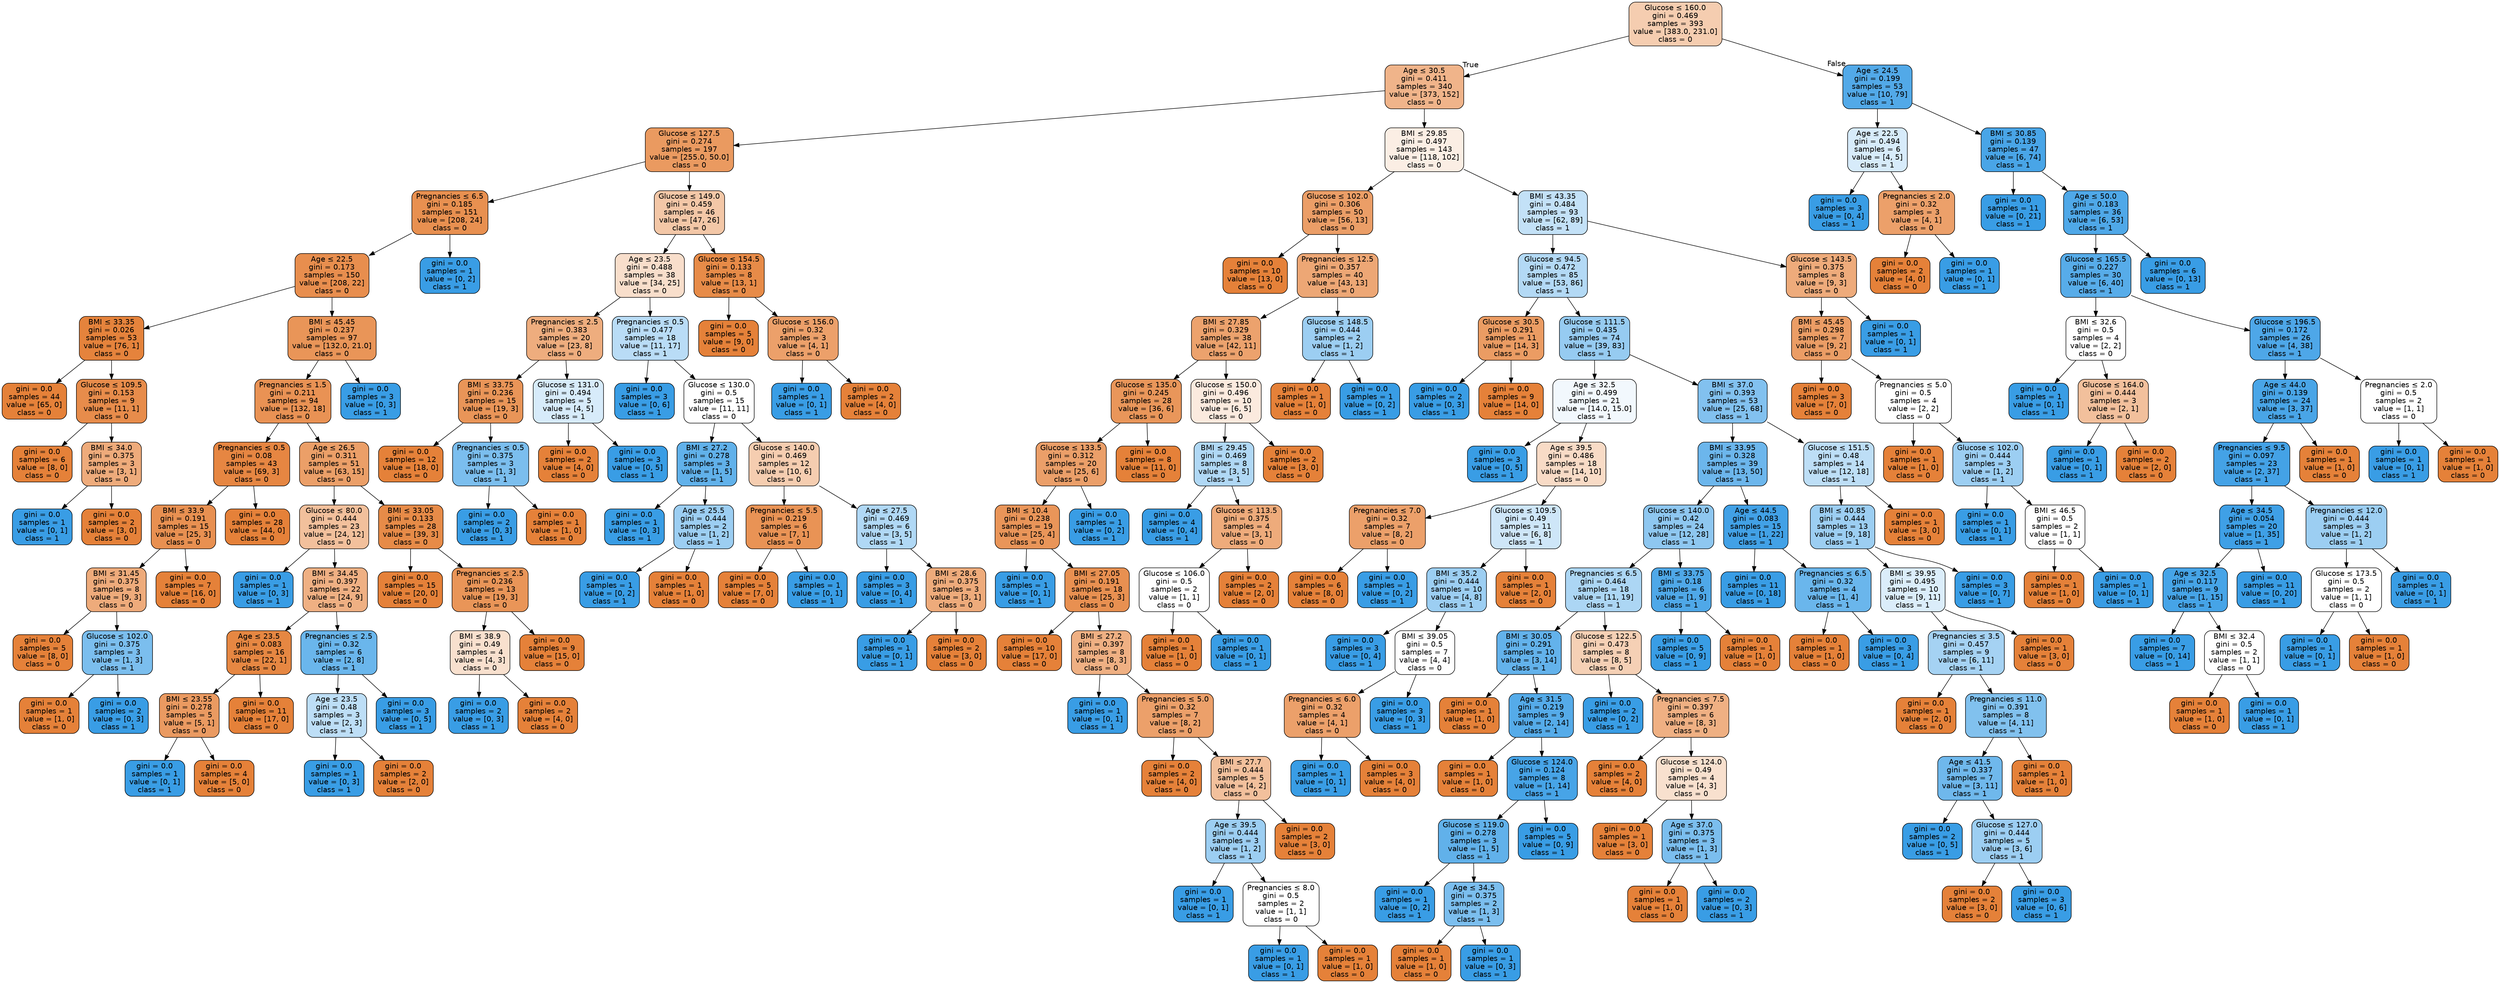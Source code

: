 digraph Tree {
node [shape=box, style="filled, rounded", color="black", fontname="helvetica"] ;
edge [fontname="helvetica"] ;
0 [label=<Glucose &le; 160.0<br/>gini = 0.469<br/>samples = 393<br/>value = [383.0, 231.0]<br/>class = 0>, fillcolor="#f5cdb0"] ;
1 [label=<Age &le; 30.5<br/>gini = 0.411<br/>samples = 340<br/>value = [373, 152]<br/>class = 0>, fillcolor="#f0b48a"] ;
0 -> 1 [labeldistance=2.5, labelangle=45, headlabel="True"] ;
2 [label=<Glucose &le; 127.5<br/>gini = 0.274<br/>samples = 197<br/>value = [255.0, 50.0]<br/>class = 0>, fillcolor="#ea9a60"] ;
1 -> 2 ;
3 [label=<Pregnancies &le; 6.5<br/>gini = 0.185<br/>samples = 151<br/>value = [208, 24]<br/>class = 0>, fillcolor="#e89050"] ;
2 -> 3 ;
4 [label=<Age &le; 22.5<br/>gini = 0.173<br/>samples = 150<br/>value = [208, 22]<br/>class = 0>, fillcolor="#e88e4e"] ;
3 -> 4 ;
5 [label=<BMI &le; 33.35<br/>gini = 0.026<br/>samples = 53<br/>value = [76, 1]<br/>class = 0>, fillcolor="#e5833c"] ;
4 -> 5 ;
6 [label=<gini = 0.0<br/>samples = 44<br/>value = [65, 0]<br/>class = 0>, fillcolor="#e58139"] ;
5 -> 6 ;
7 [label=<Glucose &le; 109.5<br/>gini = 0.153<br/>samples = 9<br/>value = [11, 1]<br/>class = 0>, fillcolor="#e78c4b"] ;
5 -> 7 ;
8 [label=<gini = 0.0<br/>samples = 6<br/>value = [8, 0]<br/>class = 0>, fillcolor="#e58139"] ;
7 -> 8 ;
9 [label=<BMI &le; 34.0<br/>gini = 0.375<br/>samples = 3<br/>value = [3, 1]<br/>class = 0>, fillcolor="#eeab7b"] ;
7 -> 9 ;
10 [label=<gini = 0.0<br/>samples = 1<br/>value = [0, 1]<br/>class = 1>, fillcolor="#399de5"] ;
9 -> 10 ;
11 [label=<gini = 0.0<br/>samples = 2<br/>value = [3, 0]<br/>class = 0>, fillcolor="#e58139"] ;
9 -> 11 ;
12 [label=<BMI &le; 45.45<br/>gini = 0.237<br/>samples = 97<br/>value = [132.0, 21.0]<br/>class = 0>, fillcolor="#e99558"] ;
4 -> 12 ;
13 [label=<Pregnancies &le; 1.5<br/>gini = 0.211<br/>samples = 94<br/>value = [132, 18]<br/>class = 0>, fillcolor="#e99254"] ;
12 -> 13 ;
14 [label=<Pregnancies &le; 0.5<br/>gini = 0.08<br/>samples = 43<br/>value = [69, 3]<br/>class = 0>, fillcolor="#e68642"] ;
13 -> 14 ;
15 [label=<BMI &le; 33.9<br/>gini = 0.191<br/>samples = 15<br/>value = [25, 3]<br/>class = 0>, fillcolor="#e89051"] ;
14 -> 15 ;
16 [label=<BMI &le; 31.45<br/>gini = 0.375<br/>samples = 8<br/>value = [9, 3]<br/>class = 0>, fillcolor="#eeab7b"] ;
15 -> 16 ;
17 [label=<gini = 0.0<br/>samples = 5<br/>value = [8, 0]<br/>class = 0>, fillcolor="#e58139"] ;
16 -> 17 ;
18 [label=<Glucose &le; 102.0<br/>gini = 0.375<br/>samples = 3<br/>value = [1, 3]<br/>class = 1>, fillcolor="#7bbeee"] ;
16 -> 18 ;
19 [label=<gini = 0.0<br/>samples = 1<br/>value = [1, 0]<br/>class = 0>, fillcolor="#e58139"] ;
18 -> 19 ;
20 [label=<gini = 0.0<br/>samples = 2<br/>value = [0, 3]<br/>class = 1>, fillcolor="#399de5"] ;
18 -> 20 ;
21 [label=<gini = 0.0<br/>samples = 7<br/>value = [16, 0]<br/>class = 0>, fillcolor="#e58139"] ;
15 -> 21 ;
22 [label=<gini = 0.0<br/>samples = 28<br/>value = [44, 0]<br/>class = 0>, fillcolor="#e58139"] ;
14 -> 22 ;
23 [label=<Age &le; 26.5<br/>gini = 0.311<br/>samples = 51<br/>value = [63, 15]<br/>class = 0>, fillcolor="#eb9f68"] ;
13 -> 23 ;
24 [label=<Glucose &le; 80.0<br/>gini = 0.444<br/>samples = 23<br/>value = [24, 12]<br/>class = 0>, fillcolor="#f2c09c"] ;
23 -> 24 ;
25 [label=<gini = 0.0<br/>samples = 1<br/>value = [0, 3]<br/>class = 1>, fillcolor="#399de5"] ;
24 -> 25 ;
26 [label=<BMI &le; 34.45<br/>gini = 0.397<br/>samples = 22<br/>value = [24, 9]<br/>class = 0>, fillcolor="#efb083"] ;
24 -> 26 ;
27 [label=<Age &le; 23.5<br/>gini = 0.083<br/>samples = 16<br/>value = [22, 1]<br/>class = 0>, fillcolor="#e68742"] ;
26 -> 27 ;
28 [label=<BMI &le; 23.55<br/>gini = 0.278<br/>samples = 5<br/>value = [5, 1]<br/>class = 0>, fillcolor="#ea9a61"] ;
27 -> 28 ;
29 [label=<gini = 0.0<br/>samples = 1<br/>value = [0, 1]<br/>class = 1>, fillcolor="#399de5"] ;
28 -> 29 ;
30 [label=<gini = 0.0<br/>samples = 4<br/>value = [5, 0]<br/>class = 0>, fillcolor="#e58139"] ;
28 -> 30 ;
31 [label=<gini = 0.0<br/>samples = 11<br/>value = [17, 0]<br/>class = 0>, fillcolor="#e58139"] ;
27 -> 31 ;
32 [label=<Pregnancies &le; 2.5<br/>gini = 0.32<br/>samples = 6<br/>value = [2, 8]<br/>class = 1>, fillcolor="#6ab6ec"] ;
26 -> 32 ;
33 [label=<Age &le; 23.5<br/>gini = 0.48<br/>samples = 3<br/>value = [2, 3]<br/>class = 1>, fillcolor="#bddef6"] ;
32 -> 33 ;
34 [label=<gini = 0.0<br/>samples = 1<br/>value = [0, 3]<br/>class = 1>, fillcolor="#399de5"] ;
33 -> 34 ;
35 [label=<gini = 0.0<br/>samples = 2<br/>value = [2, 0]<br/>class = 0>, fillcolor="#e58139"] ;
33 -> 35 ;
36 [label=<gini = 0.0<br/>samples = 3<br/>value = [0, 5]<br/>class = 1>, fillcolor="#399de5"] ;
32 -> 36 ;
37 [label=<BMI &le; 33.05<br/>gini = 0.133<br/>samples = 28<br/>value = [39, 3]<br/>class = 0>, fillcolor="#e78b48"] ;
23 -> 37 ;
38 [label=<gini = 0.0<br/>samples = 15<br/>value = [20, 0]<br/>class = 0>, fillcolor="#e58139"] ;
37 -> 38 ;
39 [label=<Pregnancies &le; 2.5<br/>gini = 0.236<br/>samples = 13<br/>value = [19, 3]<br/>class = 0>, fillcolor="#e99558"] ;
37 -> 39 ;
40 [label=<BMI &le; 38.9<br/>gini = 0.49<br/>samples = 4<br/>value = [4, 3]<br/>class = 0>, fillcolor="#f8e0ce"] ;
39 -> 40 ;
41 [label=<gini = 0.0<br/>samples = 2<br/>value = [0, 3]<br/>class = 1>, fillcolor="#399de5"] ;
40 -> 41 ;
42 [label=<gini = 0.0<br/>samples = 2<br/>value = [4, 0]<br/>class = 0>, fillcolor="#e58139"] ;
40 -> 42 ;
43 [label=<gini = 0.0<br/>samples = 9<br/>value = [15, 0]<br/>class = 0>, fillcolor="#e58139"] ;
39 -> 43 ;
44 [label=<gini = 0.0<br/>samples = 3<br/>value = [0, 3]<br/>class = 1>, fillcolor="#399de5"] ;
12 -> 44 ;
45 [label=<gini = 0.0<br/>samples = 1<br/>value = [0, 2]<br/>class = 1>, fillcolor="#399de5"] ;
3 -> 45 ;
46 [label=<Glucose &le; 149.0<br/>gini = 0.459<br/>samples = 46<br/>value = [47, 26]<br/>class = 0>, fillcolor="#f3c7a7"] ;
2 -> 46 ;
47 [label=<Age &le; 23.5<br/>gini = 0.488<br/>samples = 38<br/>value = [34, 25]<br/>class = 0>, fillcolor="#f8decb"] ;
46 -> 47 ;
48 [label=<Pregnancies &le; 2.5<br/>gini = 0.383<br/>samples = 20<br/>value = [23, 8]<br/>class = 0>, fillcolor="#eead7e"] ;
47 -> 48 ;
49 [label=<BMI &le; 33.75<br/>gini = 0.236<br/>samples = 15<br/>value = [19, 3]<br/>class = 0>, fillcolor="#e99558"] ;
48 -> 49 ;
50 [label=<gini = 0.0<br/>samples = 12<br/>value = [18, 0]<br/>class = 0>, fillcolor="#e58139"] ;
49 -> 50 ;
51 [label=<Pregnancies &le; 0.5<br/>gini = 0.375<br/>samples = 3<br/>value = [1, 3]<br/>class = 1>, fillcolor="#7bbeee"] ;
49 -> 51 ;
52 [label=<gini = 0.0<br/>samples = 2<br/>value = [0, 3]<br/>class = 1>, fillcolor="#399de5"] ;
51 -> 52 ;
53 [label=<gini = 0.0<br/>samples = 1<br/>value = [1, 0]<br/>class = 0>, fillcolor="#e58139"] ;
51 -> 53 ;
54 [label=<Glucose &le; 131.0<br/>gini = 0.494<br/>samples = 5<br/>value = [4, 5]<br/>class = 1>, fillcolor="#d7ebfa"] ;
48 -> 54 ;
55 [label=<gini = 0.0<br/>samples = 2<br/>value = [4, 0]<br/>class = 0>, fillcolor="#e58139"] ;
54 -> 55 ;
56 [label=<gini = 0.0<br/>samples = 3<br/>value = [0, 5]<br/>class = 1>, fillcolor="#399de5"] ;
54 -> 56 ;
57 [label=<Pregnancies &le; 0.5<br/>gini = 0.477<br/>samples = 18<br/>value = [11, 17]<br/>class = 1>, fillcolor="#b9dcf6"] ;
47 -> 57 ;
58 [label=<gini = 0.0<br/>samples = 3<br/>value = [0, 6]<br/>class = 1>, fillcolor="#399de5"] ;
57 -> 58 ;
59 [label=<Glucose &le; 130.0<br/>gini = 0.5<br/>samples = 15<br/>value = [11, 11]<br/>class = 0>, fillcolor="#ffffff"] ;
57 -> 59 ;
60 [label=<BMI &le; 27.2<br/>gini = 0.278<br/>samples = 3<br/>value = [1, 5]<br/>class = 1>, fillcolor="#61b1ea"] ;
59 -> 60 ;
61 [label=<gini = 0.0<br/>samples = 1<br/>value = [0, 3]<br/>class = 1>, fillcolor="#399de5"] ;
60 -> 61 ;
62 [label=<Age &le; 25.5<br/>gini = 0.444<br/>samples = 2<br/>value = [1, 2]<br/>class = 1>, fillcolor="#9ccef2"] ;
60 -> 62 ;
63 [label=<gini = 0.0<br/>samples = 1<br/>value = [0, 2]<br/>class = 1>, fillcolor="#399de5"] ;
62 -> 63 ;
64 [label=<gini = 0.0<br/>samples = 1<br/>value = [1, 0]<br/>class = 0>, fillcolor="#e58139"] ;
62 -> 64 ;
65 [label=<Glucose &le; 140.0<br/>gini = 0.469<br/>samples = 12<br/>value = [10, 6]<br/>class = 0>, fillcolor="#f5cdb0"] ;
59 -> 65 ;
66 [label=<Pregnancies &le; 5.5<br/>gini = 0.219<br/>samples = 6<br/>value = [7, 1]<br/>class = 0>, fillcolor="#e99355"] ;
65 -> 66 ;
67 [label=<gini = 0.0<br/>samples = 5<br/>value = [7, 0]<br/>class = 0>, fillcolor="#e58139"] ;
66 -> 67 ;
68 [label=<gini = 0.0<br/>samples = 1<br/>value = [0, 1]<br/>class = 1>, fillcolor="#399de5"] ;
66 -> 68 ;
69 [label=<Age &le; 27.5<br/>gini = 0.469<br/>samples = 6<br/>value = [3, 5]<br/>class = 1>, fillcolor="#b0d8f5"] ;
65 -> 69 ;
70 [label=<gini = 0.0<br/>samples = 3<br/>value = [0, 4]<br/>class = 1>, fillcolor="#399de5"] ;
69 -> 70 ;
71 [label=<BMI &le; 28.6<br/>gini = 0.375<br/>samples = 3<br/>value = [3, 1]<br/>class = 0>, fillcolor="#eeab7b"] ;
69 -> 71 ;
72 [label=<gini = 0.0<br/>samples = 1<br/>value = [0, 1]<br/>class = 1>, fillcolor="#399de5"] ;
71 -> 72 ;
73 [label=<gini = 0.0<br/>samples = 2<br/>value = [3, 0]<br/>class = 0>, fillcolor="#e58139"] ;
71 -> 73 ;
74 [label=<Glucose &le; 154.5<br/>gini = 0.133<br/>samples = 8<br/>value = [13, 1]<br/>class = 0>, fillcolor="#e78b48"] ;
46 -> 74 ;
75 [label=<gini = 0.0<br/>samples = 5<br/>value = [9, 0]<br/>class = 0>, fillcolor="#e58139"] ;
74 -> 75 ;
76 [label=<Glucose &le; 156.0<br/>gini = 0.32<br/>samples = 3<br/>value = [4, 1]<br/>class = 0>, fillcolor="#eca06a"] ;
74 -> 76 ;
77 [label=<gini = 0.0<br/>samples = 1<br/>value = [0, 1]<br/>class = 1>, fillcolor="#399de5"] ;
76 -> 77 ;
78 [label=<gini = 0.0<br/>samples = 2<br/>value = [4, 0]<br/>class = 0>, fillcolor="#e58139"] ;
76 -> 78 ;
79 [label=<BMI &le; 29.85<br/>gini = 0.497<br/>samples = 143<br/>value = [118, 102]<br/>class = 0>, fillcolor="#fbeee4"] ;
1 -> 79 ;
80 [label=<Glucose &le; 102.0<br/>gini = 0.306<br/>samples = 50<br/>value = [56, 13]<br/>class = 0>, fillcolor="#eb9e67"] ;
79 -> 80 ;
81 [label=<gini = 0.0<br/>samples = 10<br/>value = [13, 0]<br/>class = 0>, fillcolor="#e58139"] ;
80 -> 81 ;
82 [label=<Pregnancies &le; 12.5<br/>gini = 0.357<br/>samples = 40<br/>value = [43, 13]<br/>class = 0>, fillcolor="#eda775"] ;
80 -> 82 ;
83 [label=<BMI &le; 27.85<br/>gini = 0.329<br/>samples = 38<br/>value = [42, 11]<br/>class = 0>, fillcolor="#eca26d"] ;
82 -> 83 ;
84 [label=<Glucose &le; 135.0<br/>gini = 0.245<br/>samples = 28<br/>value = [36, 6]<br/>class = 0>, fillcolor="#e9965a"] ;
83 -> 84 ;
85 [label=<Glucose &le; 133.5<br/>gini = 0.312<br/>samples = 20<br/>value = [25, 6]<br/>class = 0>, fillcolor="#eb9f69"] ;
84 -> 85 ;
86 [label=<BMI &le; 10.4<br/>gini = 0.238<br/>samples = 19<br/>value = [25, 4]<br/>class = 0>, fillcolor="#e99559"] ;
85 -> 86 ;
87 [label=<gini = 0.0<br/>samples = 1<br/>value = [0, 1]<br/>class = 1>, fillcolor="#399de5"] ;
86 -> 87 ;
88 [label=<BMI &le; 27.05<br/>gini = 0.191<br/>samples = 18<br/>value = [25, 3]<br/>class = 0>, fillcolor="#e89051"] ;
86 -> 88 ;
89 [label=<gini = 0.0<br/>samples = 10<br/>value = [17, 0]<br/>class = 0>, fillcolor="#e58139"] ;
88 -> 89 ;
90 [label=<BMI &le; 27.2<br/>gini = 0.397<br/>samples = 8<br/>value = [8, 3]<br/>class = 0>, fillcolor="#efb083"] ;
88 -> 90 ;
91 [label=<gini = 0.0<br/>samples = 1<br/>value = [0, 1]<br/>class = 1>, fillcolor="#399de5"] ;
90 -> 91 ;
92 [label=<Pregnancies &le; 5.0<br/>gini = 0.32<br/>samples = 7<br/>value = [8, 2]<br/>class = 0>, fillcolor="#eca06a"] ;
90 -> 92 ;
93 [label=<gini = 0.0<br/>samples = 2<br/>value = [4, 0]<br/>class = 0>, fillcolor="#e58139"] ;
92 -> 93 ;
94 [label=<BMI &le; 27.7<br/>gini = 0.444<br/>samples = 5<br/>value = [4, 2]<br/>class = 0>, fillcolor="#f2c09c"] ;
92 -> 94 ;
95 [label=<Age &le; 39.5<br/>gini = 0.444<br/>samples = 3<br/>value = [1, 2]<br/>class = 1>, fillcolor="#9ccef2"] ;
94 -> 95 ;
96 [label=<gini = 0.0<br/>samples = 1<br/>value = [0, 1]<br/>class = 1>, fillcolor="#399de5"] ;
95 -> 96 ;
97 [label=<Pregnancies &le; 8.0<br/>gini = 0.5<br/>samples = 2<br/>value = [1, 1]<br/>class = 0>, fillcolor="#ffffff"] ;
95 -> 97 ;
98 [label=<gini = 0.0<br/>samples = 1<br/>value = [0, 1]<br/>class = 1>, fillcolor="#399de5"] ;
97 -> 98 ;
99 [label=<gini = 0.0<br/>samples = 1<br/>value = [1, 0]<br/>class = 0>, fillcolor="#e58139"] ;
97 -> 99 ;
100 [label=<gini = 0.0<br/>samples = 2<br/>value = [3, 0]<br/>class = 0>, fillcolor="#e58139"] ;
94 -> 100 ;
101 [label=<gini = 0.0<br/>samples = 1<br/>value = [0, 2]<br/>class = 1>, fillcolor="#399de5"] ;
85 -> 101 ;
102 [label=<gini = 0.0<br/>samples = 8<br/>value = [11, 0]<br/>class = 0>, fillcolor="#e58139"] ;
84 -> 102 ;
103 [label=<Glucose &le; 150.0<br/>gini = 0.496<br/>samples = 10<br/>value = [6, 5]<br/>class = 0>, fillcolor="#fbeade"] ;
83 -> 103 ;
104 [label=<BMI &le; 29.45<br/>gini = 0.469<br/>samples = 8<br/>value = [3, 5]<br/>class = 1>, fillcolor="#b0d8f5"] ;
103 -> 104 ;
105 [label=<gini = 0.0<br/>samples = 4<br/>value = [0, 4]<br/>class = 1>, fillcolor="#399de5"] ;
104 -> 105 ;
106 [label=<Glucose &le; 113.5<br/>gini = 0.375<br/>samples = 4<br/>value = [3, 1]<br/>class = 0>, fillcolor="#eeab7b"] ;
104 -> 106 ;
107 [label=<Glucose &le; 106.0<br/>gini = 0.5<br/>samples = 2<br/>value = [1, 1]<br/>class = 0>, fillcolor="#ffffff"] ;
106 -> 107 ;
108 [label=<gini = 0.0<br/>samples = 1<br/>value = [1, 0]<br/>class = 0>, fillcolor="#e58139"] ;
107 -> 108 ;
109 [label=<gini = 0.0<br/>samples = 1<br/>value = [0, 1]<br/>class = 1>, fillcolor="#399de5"] ;
107 -> 109 ;
110 [label=<gini = 0.0<br/>samples = 2<br/>value = [2, 0]<br/>class = 0>, fillcolor="#e58139"] ;
106 -> 110 ;
111 [label=<gini = 0.0<br/>samples = 2<br/>value = [3, 0]<br/>class = 0>, fillcolor="#e58139"] ;
103 -> 111 ;
112 [label=<Glucose &le; 148.5<br/>gini = 0.444<br/>samples = 2<br/>value = [1, 2]<br/>class = 1>, fillcolor="#9ccef2"] ;
82 -> 112 ;
113 [label=<gini = 0.0<br/>samples = 1<br/>value = [1, 0]<br/>class = 0>, fillcolor="#e58139"] ;
112 -> 113 ;
114 [label=<gini = 0.0<br/>samples = 1<br/>value = [0, 2]<br/>class = 1>, fillcolor="#399de5"] ;
112 -> 114 ;
115 [label=<BMI &le; 43.35<br/>gini = 0.484<br/>samples = 93<br/>value = [62, 89]<br/>class = 1>, fillcolor="#c3e1f7"] ;
79 -> 115 ;
116 [label=<Glucose &le; 94.5<br/>gini = 0.472<br/>samples = 85<br/>value = [53, 86]<br/>class = 1>, fillcolor="#b3d9f5"] ;
115 -> 116 ;
117 [label=<Glucose &le; 30.5<br/>gini = 0.291<br/>samples = 11<br/>value = [14, 3]<br/>class = 0>, fillcolor="#eb9c63"] ;
116 -> 117 ;
118 [label=<gini = 0.0<br/>samples = 2<br/>value = [0, 3]<br/>class = 1>, fillcolor="#399de5"] ;
117 -> 118 ;
119 [label=<gini = 0.0<br/>samples = 9<br/>value = [14, 0]<br/>class = 0>, fillcolor="#e58139"] ;
117 -> 119 ;
120 [label=<Glucose &le; 111.5<br/>gini = 0.435<br/>samples = 74<br/>value = [39, 83]<br/>class = 1>, fillcolor="#96cbf1"] ;
116 -> 120 ;
121 [label=<Age &le; 32.5<br/>gini = 0.499<br/>samples = 21<br/>value = [14.0, 15.0]<br/>class = 1>, fillcolor="#f2f8fd"] ;
120 -> 121 ;
122 [label=<gini = 0.0<br/>samples = 3<br/>value = [0, 5]<br/>class = 1>, fillcolor="#399de5"] ;
121 -> 122 ;
123 [label=<Age &le; 39.5<br/>gini = 0.486<br/>samples = 18<br/>value = [14, 10]<br/>class = 0>, fillcolor="#f8dbc6"] ;
121 -> 123 ;
124 [label=<Pregnancies &le; 7.0<br/>gini = 0.32<br/>samples = 7<br/>value = [8, 2]<br/>class = 0>, fillcolor="#eca06a"] ;
123 -> 124 ;
125 [label=<gini = 0.0<br/>samples = 6<br/>value = [8, 0]<br/>class = 0>, fillcolor="#e58139"] ;
124 -> 125 ;
126 [label=<gini = 0.0<br/>samples = 1<br/>value = [0, 2]<br/>class = 1>, fillcolor="#399de5"] ;
124 -> 126 ;
127 [label=<Glucose &le; 109.5<br/>gini = 0.49<br/>samples = 11<br/>value = [6, 8]<br/>class = 1>, fillcolor="#cee6f8"] ;
123 -> 127 ;
128 [label=<BMI &le; 35.2<br/>gini = 0.444<br/>samples = 10<br/>value = [4, 8]<br/>class = 1>, fillcolor="#9ccef2"] ;
127 -> 128 ;
129 [label=<gini = 0.0<br/>samples = 3<br/>value = [0, 4]<br/>class = 1>, fillcolor="#399de5"] ;
128 -> 129 ;
130 [label=<BMI &le; 39.05<br/>gini = 0.5<br/>samples = 7<br/>value = [4, 4]<br/>class = 0>, fillcolor="#ffffff"] ;
128 -> 130 ;
131 [label=<Pregnancies &le; 6.0<br/>gini = 0.32<br/>samples = 4<br/>value = [4, 1]<br/>class = 0>, fillcolor="#eca06a"] ;
130 -> 131 ;
132 [label=<gini = 0.0<br/>samples = 1<br/>value = [0, 1]<br/>class = 1>, fillcolor="#399de5"] ;
131 -> 132 ;
133 [label=<gini = 0.0<br/>samples = 3<br/>value = [4, 0]<br/>class = 0>, fillcolor="#e58139"] ;
131 -> 133 ;
134 [label=<gini = 0.0<br/>samples = 3<br/>value = [0, 3]<br/>class = 1>, fillcolor="#399de5"] ;
130 -> 134 ;
135 [label=<gini = 0.0<br/>samples = 1<br/>value = [2, 0]<br/>class = 0>, fillcolor="#e58139"] ;
127 -> 135 ;
136 [label=<BMI &le; 37.0<br/>gini = 0.393<br/>samples = 53<br/>value = [25, 68]<br/>class = 1>, fillcolor="#82c1ef"] ;
120 -> 136 ;
137 [label=<BMI &le; 33.95<br/>gini = 0.328<br/>samples = 39<br/>value = [13, 50]<br/>class = 1>, fillcolor="#6cb6ec"] ;
136 -> 137 ;
138 [label=<Glucose &le; 140.0<br/>gini = 0.42<br/>samples = 24<br/>value = [12, 28]<br/>class = 1>, fillcolor="#8ec7f0"] ;
137 -> 138 ;
139 [label=<Pregnancies &le; 6.5<br/>gini = 0.464<br/>samples = 18<br/>value = [11, 19]<br/>class = 1>, fillcolor="#acd6f4"] ;
138 -> 139 ;
140 [label=<BMI &le; 30.05<br/>gini = 0.291<br/>samples = 10<br/>value = [3, 14]<br/>class = 1>, fillcolor="#63b2eb"] ;
139 -> 140 ;
141 [label=<gini = 0.0<br/>samples = 1<br/>value = [1, 0]<br/>class = 0>, fillcolor="#e58139"] ;
140 -> 141 ;
142 [label=<Age &le; 31.5<br/>gini = 0.219<br/>samples = 9<br/>value = [2, 14]<br/>class = 1>, fillcolor="#55abe9"] ;
140 -> 142 ;
143 [label=<gini = 0.0<br/>samples = 1<br/>value = [1, 0]<br/>class = 0>, fillcolor="#e58139"] ;
142 -> 143 ;
144 [label=<Glucose &le; 124.0<br/>gini = 0.124<br/>samples = 8<br/>value = [1, 14]<br/>class = 1>, fillcolor="#47a4e7"] ;
142 -> 144 ;
145 [label=<Glucose &le; 119.0<br/>gini = 0.278<br/>samples = 3<br/>value = [1, 5]<br/>class = 1>, fillcolor="#61b1ea"] ;
144 -> 145 ;
146 [label=<gini = 0.0<br/>samples = 1<br/>value = [0, 2]<br/>class = 1>, fillcolor="#399de5"] ;
145 -> 146 ;
147 [label=<Age &le; 34.5<br/>gini = 0.375<br/>samples = 2<br/>value = [1, 3]<br/>class = 1>, fillcolor="#7bbeee"] ;
145 -> 147 ;
148 [label=<gini = 0.0<br/>samples = 1<br/>value = [1, 0]<br/>class = 0>, fillcolor="#e58139"] ;
147 -> 148 ;
149 [label=<gini = 0.0<br/>samples = 1<br/>value = [0, 3]<br/>class = 1>, fillcolor="#399de5"] ;
147 -> 149 ;
150 [label=<gini = 0.0<br/>samples = 5<br/>value = [0, 9]<br/>class = 1>, fillcolor="#399de5"] ;
144 -> 150 ;
151 [label=<Glucose &le; 122.5<br/>gini = 0.473<br/>samples = 8<br/>value = [8, 5]<br/>class = 0>, fillcolor="#f5d0b5"] ;
139 -> 151 ;
152 [label=<gini = 0.0<br/>samples = 2<br/>value = [0, 2]<br/>class = 1>, fillcolor="#399de5"] ;
151 -> 152 ;
153 [label=<Pregnancies &le; 7.5<br/>gini = 0.397<br/>samples = 6<br/>value = [8, 3]<br/>class = 0>, fillcolor="#efb083"] ;
151 -> 153 ;
154 [label=<gini = 0.0<br/>samples = 2<br/>value = [4, 0]<br/>class = 0>, fillcolor="#e58139"] ;
153 -> 154 ;
155 [label=<Glucose &le; 124.0<br/>gini = 0.49<br/>samples = 4<br/>value = [4, 3]<br/>class = 0>, fillcolor="#f8e0ce"] ;
153 -> 155 ;
156 [label=<gini = 0.0<br/>samples = 1<br/>value = [3, 0]<br/>class = 0>, fillcolor="#e58139"] ;
155 -> 156 ;
157 [label=<Age &le; 37.0<br/>gini = 0.375<br/>samples = 3<br/>value = [1, 3]<br/>class = 1>, fillcolor="#7bbeee"] ;
155 -> 157 ;
158 [label=<gini = 0.0<br/>samples = 1<br/>value = [1, 0]<br/>class = 0>, fillcolor="#e58139"] ;
157 -> 158 ;
159 [label=<gini = 0.0<br/>samples = 2<br/>value = [0, 3]<br/>class = 1>, fillcolor="#399de5"] ;
157 -> 159 ;
160 [label=<BMI &le; 33.75<br/>gini = 0.18<br/>samples = 6<br/>value = [1, 9]<br/>class = 1>, fillcolor="#4fa8e8"] ;
138 -> 160 ;
161 [label=<gini = 0.0<br/>samples = 5<br/>value = [0, 9]<br/>class = 1>, fillcolor="#399de5"] ;
160 -> 161 ;
162 [label=<gini = 0.0<br/>samples = 1<br/>value = [1, 0]<br/>class = 0>, fillcolor="#e58139"] ;
160 -> 162 ;
163 [label=<Age &le; 44.5<br/>gini = 0.083<br/>samples = 15<br/>value = [1, 22]<br/>class = 1>, fillcolor="#42a1e6"] ;
137 -> 163 ;
164 [label=<gini = 0.0<br/>samples = 11<br/>value = [0, 18]<br/>class = 1>, fillcolor="#399de5"] ;
163 -> 164 ;
165 [label=<Pregnancies &le; 6.5<br/>gini = 0.32<br/>samples = 4<br/>value = [1, 4]<br/>class = 1>, fillcolor="#6ab6ec"] ;
163 -> 165 ;
166 [label=<gini = 0.0<br/>samples = 1<br/>value = [1, 0]<br/>class = 0>, fillcolor="#e58139"] ;
165 -> 166 ;
167 [label=<gini = 0.0<br/>samples = 3<br/>value = [0, 4]<br/>class = 1>, fillcolor="#399de5"] ;
165 -> 167 ;
168 [label=<Glucose &le; 151.5<br/>gini = 0.48<br/>samples = 14<br/>value = [12, 18]<br/>class = 1>, fillcolor="#bddef6"] ;
136 -> 168 ;
169 [label=<BMI &le; 40.85<br/>gini = 0.444<br/>samples = 13<br/>value = [9, 18]<br/>class = 1>, fillcolor="#9ccef2"] ;
168 -> 169 ;
170 [label=<BMI &le; 39.95<br/>gini = 0.495<br/>samples = 10<br/>value = [9, 11]<br/>class = 1>, fillcolor="#dbedfa"] ;
169 -> 170 ;
171 [label=<Pregnancies &le; 3.5<br/>gini = 0.457<br/>samples = 9<br/>value = [6, 11]<br/>class = 1>, fillcolor="#a5d2f3"] ;
170 -> 171 ;
172 [label=<gini = 0.0<br/>samples = 1<br/>value = [2, 0]<br/>class = 0>, fillcolor="#e58139"] ;
171 -> 172 ;
173 [label=<Pregnancies &le; 11.0<br/>gini = 0.391<br/>samples = 8<br/>value = [4, 11]<br/>class = 1>, fillcolor="#81c1ee"] ;
171 -> 173 ;
174 [label=<Age &le; 41.5<br/>gini = 0.337<br/>samples = 7<br/>value = [3, 11]<br/>class = 1>, fillcolor="#6fb8ec"] ;
173 -> 174 ;
175 [label=<gini = 0.0<br/>samples = 2<br/>value = [0, 5]<br/>class = 1>, fillcolor="#399de5"] ;
174 -> 175 ;
176 [label=<Glucose &le; 127.0<br/>gini = 0.444<br/>samples = 5<br/>value = [3, 6]<br/>class = 1>, fillcolor="#9ccef2"] ;
174 -> 176 ;
177 [label=<gini = 0.0<br/>samples = 2<br/>value = [3, 0]<br/>class = 0>, fillcolor="#e58139"] ;
176 -> 177 ;
178 [label=<gini = 0.0<br/>samples = 3<br/>value = [0, 6]<br/>class = 1>, fillcolor="#399de5"] ;
176 -> 178 ;
179 [label=<gini = 0.0<br/>samples = 1<br/>value = [1, 0]<br/>class = 0>, fillcolor="#e58139"] ;
173 -> 179 ;
180 [label=<gini = 0.0<br/>samples = 1<br/>value = [3, 0]<br/>class = 0>, fillcolor="#e58139"] ;
170 -> 180 ;
181 [label=<gini = 0.0<br/>samples = 3<br/>value = [0, 7]<br/>class = 1>, fillcolor="#399de5"] ;
169 -> 181 ;
182 [label=<gini = 0.0<br/>samples = 1<br/>value = [3, 0]<br/>class = 0>, fillcolor="#e58139"] ;
168 -> 182 ;
183 [label=<Glucose &le; 143.5<br/>gini = 0.375<br/>samples = 8<br/>value = [9, 3]<br/>class = 0>, fillcolor="#eeab7b"] ;
115 -> 183 ;
184 [label=<BMI &le; 45.45<br/>gini = 0.298<br/>samples = 7<br/>value = [9, 2]<br/>class = 0>, fillcolor="#eb9d65"] ;
183 -> 184 ;
185 [label=<gini = 0.0<br/>samples = 3<br/>value = [7, 0]<br/>class = 0>, fillcolor="#e58139"] ;
184 -> 185 ;
186 [label=<Pregnancies &le; 5.0<br/>gini = 0.5<br/>samples = 4<br/>value = [2, 2]<br/>class = 0>, fillcolor="#ffffff"] ;
184 -> 186 ;
187 [label=<gini = 0.0<br/>samples = 1<br/>value = [1, 0]<br/>class = 0>, fillcolor="#e58139"] ;
186 -> 187 ;
188 [label=<Glucose &le; 102.0<br/>gini = 0.444<br/>samples = 3<br/>value = [1, 2]<br/>class = 1>, fillcolor="#9ccef2"] ;
186 -> 188 ;
189 [label=<gini = 0.0<br/>samples = 1<br/>value = [0, 1]<br/>class = 1>, fillcolor="#399de5"] ;
188 -> 189 ;
190 [label=<BMI &le; 46.5<br/>gini = 0.5<br/>samples = 2<br/>value = [1, 1]<br/>class = 0>, fillcolor="#ffffff"] ;
188 -> 190 ;
191 [label=<gini = 0.0<br/>samples = 1<br/>value = [1, 0]<br/>class = 0>, fillcolor="#e58139"] ;
190 -> 191 ;
192 [label=<gini = 0.0<br/>samples = 1<br/>value = [0, 1]<br/>class = 1>, fillcolor="#399de5"] ;
190 -> 192 ;
193 [label=<gini = 0.0<br/>samples = 1<br/>value = [0, 1]<br/>class = 1>, fillcolor="#399de5"] ;
183 -> 193 ;
194 [label=<Age &le; 24.5<br/>gini = 0.199<br/>samples = 53<br/>value = [10, 79]<br/>class = 1>, fillcolor="#52a9e8"] ;
0 -> 194 [labeldistance=2.5, labelangle=-45, headlabel="False"] ;
195 [label=<Age &le; 22.5<br/>gini = 0.494<br/>samples = 6<br/>value = [4, 5]<br/>class = 1>, fillcolor="#d7ebfa"] ;
194 -> 195 ;
196 [label=<gini = 0.0<br/>samples = 3<br/>value = [0, 4]<br/>class = 1>, fillcolor="#399de5"] ;
195 -> 196 ;
197 [label=<Pregnancies &le; 2.0<br/>gini = 0.32<br/>samples = 3<br/>value = [4, 1]<br/>class = 0>, fillcolor="#eca06a"] ;
195 -> 197 ;
198 [label=<gini = 0.0<br/>samples = 2<br/>value = [4, 0]<br/>class = 0>, fillcolor="#e58139"] ;
197 -> 198 ;
199 [label=<gini = 0.0<br/>samples = 1<br/>value = [0, 1]<br/>class = 1>, fillcolor="#399de5"] ;
197 -> 199 ;
200 [label=<BMI &le; 30.85<br/>gini = 0.139<br/>samples = 47<br/>value = [6, 74]<br/>class = 1>, fillcolor="#49a5e7"] ;
194 -> 200 ;
201 [label=<gini = 0.0<br/>samples = 11<br/>value = [0, 21]<br/>class = 1>, fillcolor="#399de5"] ;
200 -> 201 ;
202 [label=<Age &le; 50.0<br/>gini = 0.183<br/>samples = 36<br/>value = [6, 53]<br/>class = 1>, fillcolor="#4fa8e8"] ;
200 -> 202 ;
203 [label=<Glucose &le; 165.5<br/>gini = 0.227<br/>samples = 30<br/>value = [6, 40]<br/>class = 1>, fillcolor="#57ace9"] ;
202 -> 203 ;
204 [label=<BMI &le; 32.6<br/>gini = 0.5<br/>samples = 4<br/>value = [2, 2]<br/>class = 0>, fillcolor="#ffffff"] ;
203 -> 204 ;
205 [label=<gini = 0.0<br/>samples = 1<br/>value = [0, 1]<br/>class = 1>, fillcolor="#399de5"] ;
204 -> 205 ;
206 [label=<Glucose &le; 164.0<br/>gini = 0.444<br/>samples = 3<br/>value = [2, 1]<br/>class = 0>, fillcolor="#f2c09c"] ;
204 -> 206 ;
207 [label=<gini = 0.0<br/>samples = 1<br/>value = [0, 1]<br/>class = 1>, fillcolor="#399de5"] ;
206 -> 207 ;
208 [label=<gini = 0.0<br/>samples = 2<br/>value = [2, 0]<br/>class = 0>, fillcolor="#e58139"] ;
206 -> 208 ;
209 [label=<Glucose &le; 196.5<br/>gini = 0.172<br/>samples = 26<br/>value = [4, 38]<br/>class = 1>, fillcolor="#4ea7e8"] ;
203 -> 209 ;
210 [label=<Age &le; 44.0<br/>gini = 0.139<br/>samples = 24<br/>value = [3, 37]<br/>class = 1>, fillcolor="#49a5e7"] ;
209 -> 210 ;
211 [label=<Pregnancies &le; 9.5<br/>gini = 0.097<br/>samples = 23<br/>value = [2, 37]<br/>class = 1>, fillcolor="#44a2e6"] ;
210 -> 211 ;
212 [label=<Age &le; 34.5<br/>gini = 0.054<br/>samples = 20<br/>value = [1, 35]<br/>class = 1>, fillcolor="#3fa0e6"] ;
211 -> 212 ;
213 [label=<Age &le; 32.5<br/>gini = 0.117<br/>samples = 9<br/>value = [1, 15]<br/>class = 1>, fillcolor="#46a4e7"] ;
212 -> 213 ;
214 [label=<gini = 0.0<br/>samples = 7<br/>value = [0, 14]<br/>class = 1>, fillcolor="#399de5"] ;
213 -> 214 ;
215 [label=<BMI &le; 32.4<br/>gini = 0.5<br/>samples = 2<br/>value = [1, 1]<br/>class = 0>, fillcolor="#ffffff"] ;
213 -> 215 ;
216 [label=<gini = 0.0<br/>samples = 1<br/>value = [1, 0]<br/>class = 0>, fillcolor="#e58139"] ;
215 -> 216 ;
217 [label=<gini = 0.0<br/>samples = 1<br/>value = [0, 1]<br/>class = 1>, fillcolor="#399de5"] ;
215 -> 217 ;
218 [label=<gini = 0.0<br/>samples = 11<br/>value = [0, 20]<br/>class = 1>, fillcolor="#399de5"] ;
212 -> 218 ;
219 [label=<Pregnancies &le; 12.0<br/>gini = 0.444<br/>samples = 3<br/>value = [1, 2]<br/>class = 1>, fillcolor="#9ccef2"] ;
211 -> 219 ;
220 [label=<Glucose &le; 173.5<br/>gini = 0.5<br/>samples = 2<br/>value = [1, 1]<br/>class = 0>, fillcolor="#ffffff"] ;
219 -> 220 ;
221 [label=<gini = 0.0<br/>samples = 1<br/>value = [0, 1]<br/>class = 1>, fillcolor="#399de5"] ;
220 -> 221 ;
222 [label=<gini = 0.0<br/>samples = 1<br/>value = [1, 0]<br/>class = 0>, fillcolor="#e58139"] ;
220 -> 222 ;
223 [label=<gini = 0.0<br/>samples = 1<br/>value = [0, 1]<br/>class = 1>, fillcolor="#399de5"] ;
219 -> 223 ;
224 [label=<gini = 0.0<br/>samples = 1<br/>value = [1, 0]<br/>class = 0>, fillcolor="#e58139"] ;
210 -> 224 ;
225 [label=<Pregnancies &le; 2.0<br/>gini = 0.5<br/>samples = 2<br/>value = [1, 1]<br/>class = 0>, fillcolor="#ffffff"] ;
209 -> 225 ;
226 [label=<gini = 0.0<br/>samples = 1<br/>value = [0, 1]<br/>class = 1>, fillcolor="#399de5"] ;
225 -> 226 ;
227 [label=<gini = 0.0<br/>samples = 1<br/>value = [1, 0]<br/>class = 0>, fillcolor="#e58139"] ;
225 -> 227 ;
228 [label=<gini = 0.0<br/>samples = 6<br/>value = [0, 13]<br/>class = 1>, fillcolor="#399de5"] ;
202 -> 228 ;
}